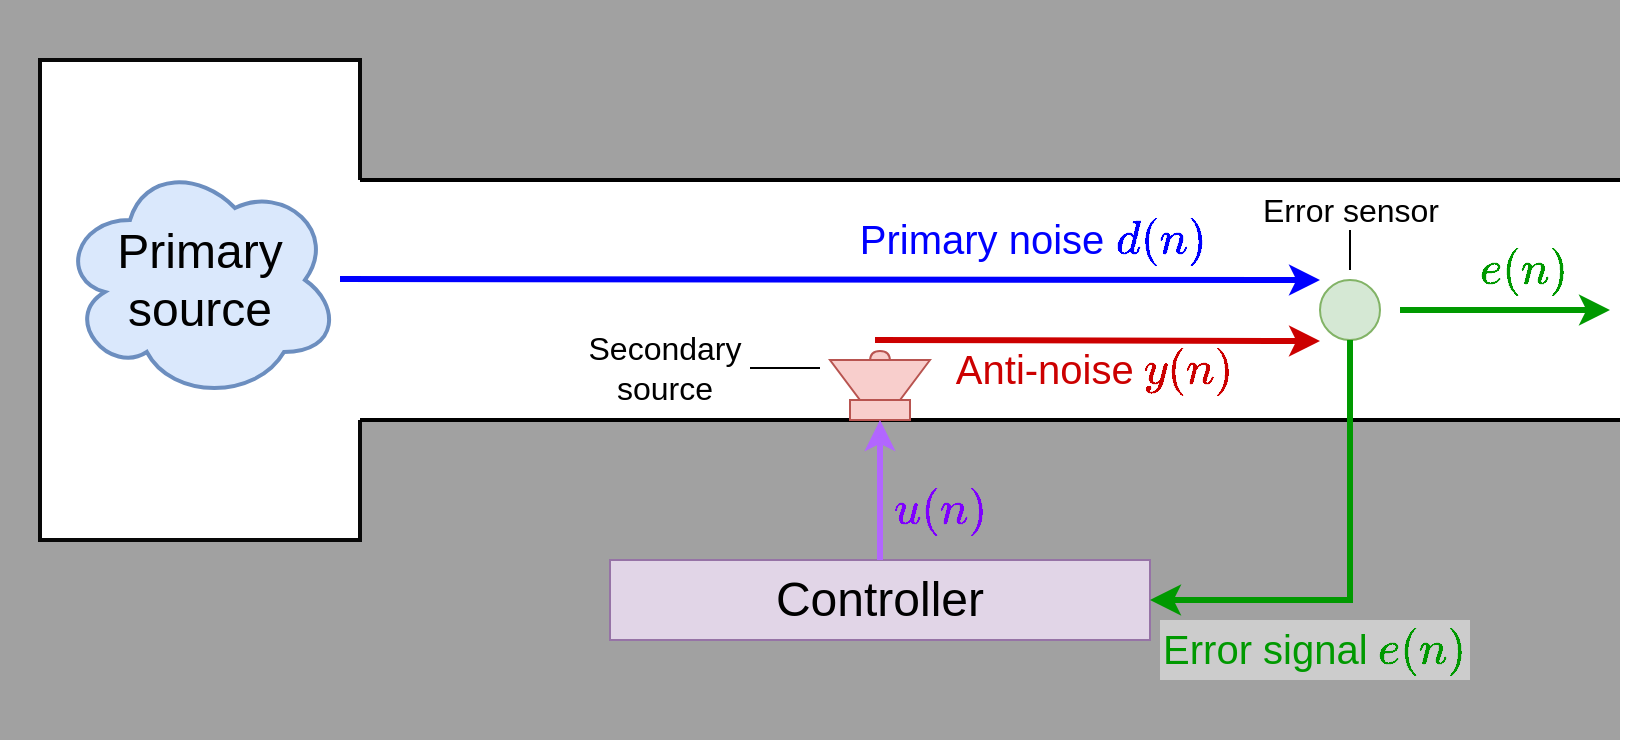 <mxfile version="21.7.1" type="github">
  <diagram id="1qjW0R6THxbMPnX_bfFr" name="Sivu-1">
    <mxGraphModel dx="947" dy="510" grid="1" gridSize="5" guides="1" tooltips="1" connect="1" arrows="1" fold="1" page="1" pageScale="1" pageWidth="827" pageHeight="1169" math="1" shadow="0">
      <root>
        <mxCell id="0" />
        <mxCell id="1" parent="0" />
        <mxCell id="FqvH9eAlEjdmubDwuPOy-8" value="" style="rounded=0;whiteSpace=wrap;html=1;strokeWidth=2;fillColor=#A1A1A1;strokeColor=none;" parent="1" vertex="1">
          <mxGeometry x="20" y="70" width="810" height="370" as="geometry" />
        </mxCell>
        <mxCell id="FqvH9eAlEjdmubDwuPOy-5" value="" style="rounded=0;whiteSpace=wrap;html=1;fillColor=#FFFFFF;strokeWidth=2;strokeColor=#080808;" parent="1" vertex="1">
          <mxGeometry x="40" y="100" width="160" height="240" as="geometry" />
        </mxCell>
        <mxCell id="FqvH9eAlEjdmubDwuPOy-4" value="" style="rounded=0;whiteSpace=wrap;html=1;strokeColor=none;fillColor=#FFFFFF;" parent="1" vertex="1">
          <mxGeometry x="190" y="160" width="640" height="120" as="geometry" />
        </mxCell>
        <mxCell id="FqvH9eAlEjdmubDwuPOy-1" value="" style="endArrow=none;html=1;rounded=0;strokeWidth=2;entryX=1;entryY=0;entryDx=0;entryDy=0;" parent="1" target="FqvH9eAlEjdmubDwuPOy-4" edge="1">
          <mxGeometry width="50" height="50" relative="1" as="geometry">
            <mxPoint x="200" y="160" as="sourcePoint" />
            <mxPoint x="760" y="160" as="targetPoint" />
          </mxGeometry>
        </mxCell>
        <mxCell id="FqvH9eAlEjdmubDwuPOy-2" value="" style="endArrow=none;html=1;rounded=0;strokeWidth=2;entryX=1;entryY=1;entryDx=0;entryDy=0;" parent="1" target="FqvH9eAlEjdmubDwuPOy-4" edge="1">
          <mxGeometry width="50" height="50" relative="1" as="geometry">
            <mxPoint x="200" y="280" as="sourcePoint" />
            <mxPoint x="760" y="280" as="targetPoint" />
          </mxGeometry>
        </mxCell>
        <mxCell id="FqvH9eAlEjdmubDwuPOy-9" value="&lt;font style=&quot;font-size: 24px;&quot;&gt;Primary source&lt;/font&gt;" style="ellipse;shape=cloud;whiteSpace=wrap;html=1;strokeColor=#6c8ebf;strokeWidth=2;fillColor=#dae8fc;" parent="1" vertex="1">
          <mxGeometry x="50" y="150" width="140" height="120" as="geometry" />
        </mxCell>
        <mxCell id="FqvH9eAlEjdmubDwuPOy-11" value="" style="ellipse;whiteSpace=wrap;html=1;aspect=fixed;strokeColor=#82b366;strokeWidth=1;fontSize=24;fillColor=#d5e8d4;" parent="1" vertex="1">
          <mxGeometry x="680" y="210" width="30" height="30" as="geometry" />
        </mxCell>
        <mxCell id="FqvH9eAlEjdmubDwuPOy-16" value="" style="shape=or;whiteSpace=wrap;html=1;strokeColor=#b85450;strokeWidth=1;fontSize=24;fillColor=#f8cecc;rotation=-90;" parent="1" vertex="1">
          <mxGeometry x="457.5" y="243" width="5" height="10" as="geometry" />
        </mxCell>
        <mxCell id="FqvH9eAlEjdmubDwuPOy-12" value="" style="shape=trapezoid;perimeter=trapezoidPerimeter;whiteSpace=wrap;html=1;fixedSize=1;strokeColor=#b85450;strokeWidth=1;fontSize=24;fillColor=#f8cecc;rotation=-180;size=15;" parent="1" vertex="1">
          <mxGeometry x="435" y="250" width="50" height="20" as="geometry" />
        </mxCell>
        <mxCell id="FqvH9eAlEjdmubDwuPOy-14" value="" style="rounded=0;whiteSpace=wrap;html=1;strokeColor=#b85450;strokeWidth=1;fontSize=24;fillColor=#f8cecc;" parent="1" vertex="1">
          <mxGeometry x="445" y="270" width="30" height="10" as="geometry" />
        </mxCell>
        <mxCell id="FqvH9eAlEjdmubDwuPOy-19" value="Controller" style="rounded=0;whiteSpace=wrap;html=1;strokeColor=#9673a6;strokeWidth=1;fontSize=24;fillColor=#e1d5e7;" parent="1" vertex="1">
          <mxGeometry x="325" y="350" width="270" height="40" as="geometry" />
        </mxCell>
        <mxCell id="TlTv3OOh6CMw1LLFSk3N-2" value="" style="endArrow=classic;html=1;rounded=0;strokeWidth=3;strokeColor=#0000FF;" parent="1" edge="1">
          <mxGeometry width="50" height="50" relative="1" as="geometry">
            <mxPoint x="190" y="209.5" as="sourcePoint" />
            <mxPoint x="680" y="210" as="targetPoint" />
          </mxGeometry>
        </mxCell>
        <mxCell id="TlTv3OOh6CMw1LLFSk3N-3" value="" style="endArrow=classic;html=1;rounded=0;strokeColor=#CC0000;strokeWidth=3;" parent="1" edge="1">
          <mxGeometry width="50" height="50" relative="1" as="geometry">
            <mxPoint x="457.5" y="240" as="sourcePoint" />
            <mxPoint x="680" y="240.5" as="targetPoint" />
          </mxGeometry>
        </mxCell>
        <mxCell id="TlTv3OOh6CMw1LLFSk3N-7" value="" style="endArrow=classic;html=1;rounded=0;entryX=0.5;entryY=1;entryDx=0;entryDy=0;exitX=0.5;exitY=0;exitDx=0;exitDy=0;strokeColor=#B266FF;strokeWidth=3;" parent="1" source="FqvH9eAlEjdmubDwuPOy-19" target="FqvH9eAlEjdmubDwuPOy-14" edge="1">
          <mxGeometry width="50" height="50" relative="1" as="geometry">
            <mxPoint x="455" y="340" as="sourcePoint" />
            <mxPoint x="505" y="290" as="targetPoint" />
          </mxGeometry>
        </mxCell>
        <mxCell id="TlTv3OOh6CMw1LLFSk3N-12" value="" style="endArrow=classic;html=1;rounded=0;entryX=1;entryY=0.5;entryDx=0;entryDy=0;strokeWidth=3;strokeColor=#009900;" parent="1" target="FqvH9eAlEjdmubDwuPOy-19" edge="1">
          <mxGeometry width="50" height="50" relative="1" as="geometry">
            <mxPoint x="695" y="240" as="sourcePoint" />
            <mxPoint x="695" y="505" as="targetPoint" />
            <Array as="points">
              <mxPoint x="695" y="370" />
            </Array>
          </mxGeometry>
        </mxCell>
        <mxCell id="TlTv3OOh6CMw1LLFSk3N-13" value="&lt;font style=&quot;font-size: 20px;&quot; color=&quot;#0000ff&quot;&gt;Primary noise&lt;i&gt; \(d(n)\)&lt;/i&gt;&lt;/font&gt;" style="text;html=1;strokeColor=none;fillColor=none;align=center;verticalAlign=middle;whiteSpace=wrap;rounded=0;" parent="1" vertex="1">
          <mxGeometry x="414" y="175" width="245" height="30" as="geometry" />
        </mxCell>
        <mxCell id="TlTv3OOh6CMw1LLFSk3N-14" value="&lt;font style=&quot;font-size: 20px;&quot; color=&quot;#cc0000&quot;&gt;Anti-noise &lt;i&gt;\(y(n)\)&lt;/i&gt;&lt;/font&gt;" style="text;html=1;strokeColor=none;fillColor=none;align=center;verticalAlign=middle;whiteSpace=wrap;rounded=0;" parent="1" vertex="1">
          <mxGeometry x="445" y="240" width="245" height="30" as="geometry" />
        </mxCell>
        <mxCell id="TlTv3OOh6CMw1LLFSk3N-16" value="&lt;font style=&quot;font-size: 20px;&quot; color=&quot;#009900&quot;&gt;Error signal&lt;i&gt; \(e(n)\)&lt;/i&gt;&lt;/font&gt;" style="text;html=1;strokeColor=none;fillColor=#CCCCCC;align=center;verticalAlign=middle;whiteSpace=wrap;rounded=0;" parent="1" vertex="1">
          <mxGeometry x="600" y="380" width="155" height="30" as="geometry" />
        </mxCell>
        <mxCell id="TlTv3OOh6CMw1LLFSk3N-17" value="&lt;font style=&quot;font-size: 16px;&quot;&gt;Error sensor&lt;br&gt;&lt;/font&gt;" style="rounded=0;whiteSpace=wrap;html=1;strokeColor=none;" parent="1" vertex="1">
          <mxGeometry x="647.5" y="165" width="95" height="20" as="geometry" />
        </mxCell>
        <mxCell id="TlTv3OOh6CMw1LLFSk3N-20" value="&lt;font style=&quot;font-size: 16px;&quot;&gt;Secondary source&lt;font style=&quot;font-size: 16px;&quot;&gt;&lt;br&gt;&lt;/font&gt;&lt;/font&gt;" style="rounded=0;whiteSpace=wrap;html=1;strokeColor=none;" parent="1" vertex="1">
          <mxGeometry x="310" y="235" width="85" height="38" as="geometry" />
        </mxCell>
        <mxCell id="TlTv3OOh6CMw1LLFSk3N-21" value="" style="endArrow=none;html=1;rounded=0;exitX=0.5;exitY=1;exitDx=0;exitDy=0;endFill=0;" parent="1" source="TlTv3OOh6CMw1LLFSk3N-17" edge="1">
          <mxGeometry width="50" height="50" relative="1" as="geometry">
            <mxPoint x="650" y="135" as="sourcePoint" />
            <mxPoint x="695" y="205" as="targetPoint" />
          </mxGeometry>
        </mxCell>
        <mxCell id="TlTv3OOh6CMw1LLFSk3N-25" value="" style="endArrow=none;html=1;rounded=0;exitX=1;exitY=0.5;exitDx=0;exitDy=0;endFill=0;" parent="1" source="TlTv3OOh6CMw1LLFSk3N-20" edge="1">
          <mxGeometry width="50" height="50" relative="1" as="geometry">
            <mxPoint x="350" y="315" as="sourcePoint" />
            <mxPoint x="430" y="254" as="targetPoint" />
          </mxGeometry>
        </mxCell>
        <mxCell id="TlTv3OOh6CMw1LLFSk3N-26" value="" style="endArrow=classic;html=1;rounded=0;strokeWidth=3;strokeColor=#009900;" parent="1" edge="1">
          <mxGeometry width="50" height="50" relative="1" as="geometry">
            <mxPoint x="720" y="225" as="sourcePoint" />
            <mxPoint x="825" y="225" as="targetPoint" />
          </mxGeometry>
        </mxCell>
        <mxCell id="TlTv3OOh6CMw1LLFSk3N-27" value="&lt;i&gt;&lt;font style=&quot;font-size: 20px;&quot; color=&quot;#009900&quot;&gt;\(e(n)\)&lt;/font&gt;&lt;/i&gt;" style="text;html=1;strokeColor=none;fillColor=none;align=center;verticalAlign=middle;whiteSpace=wrap;rounded=0;" parent="1" vertex="1">
          <mxGeometry x="755" y="190" width="55" height="30" as="geometry" />
        </mxCell>
        <mxCell id="F5eVOIsTsxfRQEfKMrUP-1" value="&lt;font color=&quot;#7f00ff&quot;&gt;&lt;i&gt;&lt;font style=&quot;font-size: 20px;&quot;&gt;\(u(n)\)&lt;/font&gt;&lt;/i&gt;&lt;/font&gt;" style="text;html=1;strokeColor=none;fillColor=none;align=center;verticalAlign=middle;whiteSpace=wrap;rounded=0;" parent="1" vertex="1">
          <mxGeometry x="462.5" y="310" width="55" height="30" as="geometry" />
        </mxCell>
      </root>
    </mxGraphModel>
  </diagram>
</mxfile>
